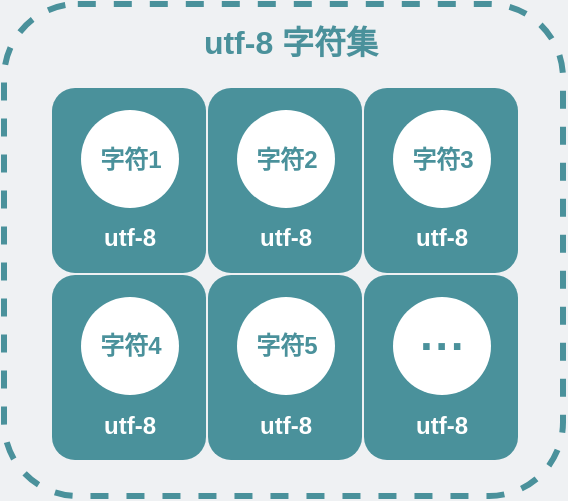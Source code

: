 <mxfile version="17.4.5" type="github"><diagram id="3228e29e-7158-1315-38df-8450db1d8a1d" name="Page-1"><mxGraphModel dx="664" dy="1216" grid="0" gridSize="10" guides="1" tooltips="1" connect="1" arrows="1" fold="1" page="1" pageScale="1" pageWidth="500" pageHeight="280" background="#EFF1F3" math="0" shadow="0"><root><mxCell id="0"/><mxCell id="1" parent="0"/><mxCell id="RbU2bd0sb_vKXf_4wspi-11" value="" style="rounded=1;whiteSpace=wrap;html=1;fontSize=23;fontColor=#4A919B;strokeColor=#4A919B;fillColor=none;dashed=1;strokeWidth=3;" vertex="1" parent="1"><mxGeometry x="105" y="-263" width="279.5" height="246" as="geometry"/></mxCell><mxCell id="1ejrnPbvbTaNAW5ZDN8t-22" value="" style="rounded=1;whiteSpace=wrap;html=1;fillColor=#4A919B;strokeColor=none;fontStyle=1" parent="1" vertex="1"><mxGeometry x="129" y="-221" width="77" height="92.5" as="geometry"/></mxCell><mxCell id="1ejrnPbvbTaNAW5ZDN8t-23" value="&lt;font color=&quot;#ffffff&quot;&gt;&lt;span&gt;utf-8&lt;/span&gt;&lt;/font&gt;" style="text;html=1;strokeColor=none;fillColor=none;align=center;verticalAlign=middle;whiteSpace=wrap;rounded=0;fontStyle=1" parent="1" vertex="1"><mxGeometry x="137.5" y="-161" width="60" height="30" as="geometry"/></mxCell><mxCell id="1ejrnPbvbTaNAW5ZDN8t-24" value="&lt;span&gt;&lt;font color=&quot;#4a919b&quot;&gt;字符1&lt;/font&gt;&lt;/span&gt;" style="ellipse;whiteSpace=wrap;html=1;aspect=fixed;fontColor=#000000;strokeColor=none;fontStyle=1" parent="1" vertex="1"><mxGeometry x="143.5" y="-210" width="49" height="49" as="geometry"/></mxCell><mxCell id="RbU2bd0sb_vKXf_4wspi-2" value="" style="rounded=1;whiteSpace=wrap;html=1;fillColor=#4A919B;strokeColor=none;fontStyle=1" vertex="1" parent="1"><mxGeometry x="129" y="-127.5" width="77" height="92.5" as="geometry"/></mxCell><mxCell id="RbU2bd0sb_vKXf_4wspi-3" value="&lt;font color=&quot;#ffffff&quot;&gt;&lt;span&gt;utf-8&lt;/span&gt;&lt;/font&gt;" style="text;html=1;strokeColor=none;fillColor=none;align=center;verticalAlign=middle;whiteSpace=wrap;rounded=0;fontStyle=1" vertex="1" parent="1"><mxGeometry x="137.5" y="-67.5" width="60" height="30" as="geometry"/></mxCell><mxCell id="RbU2bd0sb_vKXf_4wspi-4" value="&lt;span&gt;&lt;font color=&quot;#4a919b&quot;&gt;字符4&lt;/font&gt;&lt;/span&gt;" style="ellipse;whiteSpace=wrap;html=1;aspect=fixed;fontColor=#000000;strokeColor=none;fontStyle=1" vertex="1" parent="1"><mxGeometry x="143.5" y="-116.5" width="49" height="49" as="geometry"/></mxCell><mxCell id="RbU2bd0sb_vKXf_4wspi-5" value="" style="rounded=1;whiteSpace=wrap;html=1;fillColor=#4A919B;strokeColor=none;fontStyle=1" vertex="1" parent="1"><mxGeometry x="207" y="-221" width="77" height="92.5" as="geometry"/></mxCell><mxCell id="RbU2bd0sb_vKXf_4wspi-6" value="&lt;font color=&quot;#ffffff&quot;&gt;&lt;span&gt;utf-8&lt;/span&gt;&lt;/font&gt;" style="text;html=1;strokeColor=none;fillColor=none;align=center;verticalAlign=middle;whiteSpace=wrap;rounded=0;fontStyle=1" vertex="1" parent="1"><mxGeometry x="215.5" y="-161" width="60" height="30" as="geometry"/></mxCell><mxCell id="RbU2bd0sb_vKXf_4wspi-7" value="&lt;span&gt;&lt;font color=&quot;#4a919b&quot;&gt;字符2&lt;/font&gt;&lt;/span&gt;" style="ellipse;whiteSpace=wrap;html=1;aspect=fixed;fontColor=#000000;strokeColor=none;fontStyle=1" vertex="1" parent="1"><mxGeometry x="221.5" y="-210" width="49" height="49" as="geometry"/></mxCell><mxCell id="RbU2bd0sb_vKXf_4wspi-8" value="" style="rounded=1;whiteSpace=wrap;html=1;fillColor=#4A919B;strokeColor=none;fontStyle=1" vertex="1" parent="1"><mxGeometry x="207" y="-127.5" width="77" height="92.5" as="geometry"/></mxCell><mxCell id="RbU2bd0sb_vKXf_4wspi-9" value="&lt;font color=&quot;#ffffff&quot;&gt;&lt;span&gt;utf-8&lt;/span&gt;&lt;/font&gt;" style="text;html=1;strokeColor=none;fillColor=none;align=center;verticalAlign=middle;whiteSpace=wrap;rounded=0;fontStyle=1" vertex="1" parent="1"><mxGeometry x="215.5" y="-67.5" width="60" height="30" as="geometry"/></mxCell><mxCell id="RbU2bd0sb_vKXf_4wspi-10" value="&lt;span style=&quot;color: rgb(74 , 145 , 155)&quot;&gt;字符5&lt;/span&gt;" style="ellipse;whiteSpace=wrap;html=1;aspect=fixed;fontColor=#000000;strokeColor=none;fontStyle=1" vertex="1" parent="1"><mxGeometry x="221.5" y="-116.5" width="49" height="49" as="geometry"/></mxCell><mxCell id="RbU2bd0sb_vKXf_4wspi-12" value="&lt;font size=&quot;1&quot;&gt;&lt;b style=&quot;font-size: 16px&quot;&gt;utf-8 字符集&lt;/b&gt;&lt;/font&gt;" style="text;html=1;strokeColor=none;fillColor=none;align=center;verticalAlign=middle;whiteSpace=wrap;rounded=0;dashed=1;fontSize=23;fontColor=#4A919B;" vertex="1" parent="1"><mxGeometry x="187" y="-261" width="123" height="30" as="geometry"/></mxCell><mxCell id="RbU2bd0sb_vKXf_4wspi-13" value="" style="rounded=1;whiteSpace=wrap;html=1;fillColor=#4A919B;strokeColor=none;fontStyle=1" vertex="1" parent="1"><mxGeometry x="285" y="-221" width="77" height="92.5" as="geometry"/></mxCell><mxCell id="RbU2bd0sb_vKXf_4wspi-14" value="&lt;font color=&quot;#ffffff&quot;&gt;&lt;span&gt;utf-8&lt;/span&gt;&lt;/font&gt;" style="text;html=1;strokeColor=none;fillColor=none;align=center;verticalAlign=middle;whiteSpace=wrap;rounded=0;fontStyle=1" vertex="1" parent="1"><mxGeometry x="293.5" y="-161" width="60" height="30" as="geometry"/></mxCell><mxCell id="RbU2bd0sb_vKXf_4wspi-15" value="&lt;span&gt;&lt;font color=&quot;#4a919b&quot;&gt;字符3&lt;/font&gt;&lt;/span&gt;" style="ellipse;whiteSpace=wrap;html=1;aspect=fixed;fontColor=#000000;strokeColor=none;fontStyle=1" vertex="1" parent="1"><mxGeometry x="299.5" y="-210" width="49" height="49" as="geometry"/></mxCell><mxCell id="RbU2bd0sb_vKXf_4wspi-16" value="" style="rounded=1;whiteSpace=wrap;html=1;fillColor=#4A919B;strokeColor=none;fontStyle=1" vertex="1" parent="1"><mxGeometry x="285" y="-127.5" width="77" height="92.5" as="geometry"/></mxCell><mxCell id="RbU2bd0sb_vKXf_4wspi-17" value="&lt;font color=&quot;#ffffff&quot;&gt;&lt;span&gt;utf-8&lt;/span&gt;&lt;/font&gt;" style="text;html=1;strokeColor=none;fillColor=none;align=center;verticalAlign=middle;whiteSpace=wrap;rounded=0;fontStyle=1" vertex="1" parent="1"><mxGeometry x="293.5" y="-67.5" width="60" height="30" as="geometry"/></mxCell><mxCell id="RbU2bd0sb_vKXf_4wspi-18" value="&lt;span&gt;&lt;font style=&quot;font-size: 23px&quot; color=&quot;#4a919b&quot;&gt;···&lt;/font&gt;&lt;/span&gt;" style="ellipse;whiteSpace=wrap;html=1;aspect=fixed;fontColor=#000000;strokeColor=none;fontStyle=1" vertex="1" parent="1"><mxGeometry x="299.5" y="-116.5" width="49" height="49" as="geometry"/></mxCell></root></mxGraphModel></diagram></mxfile>